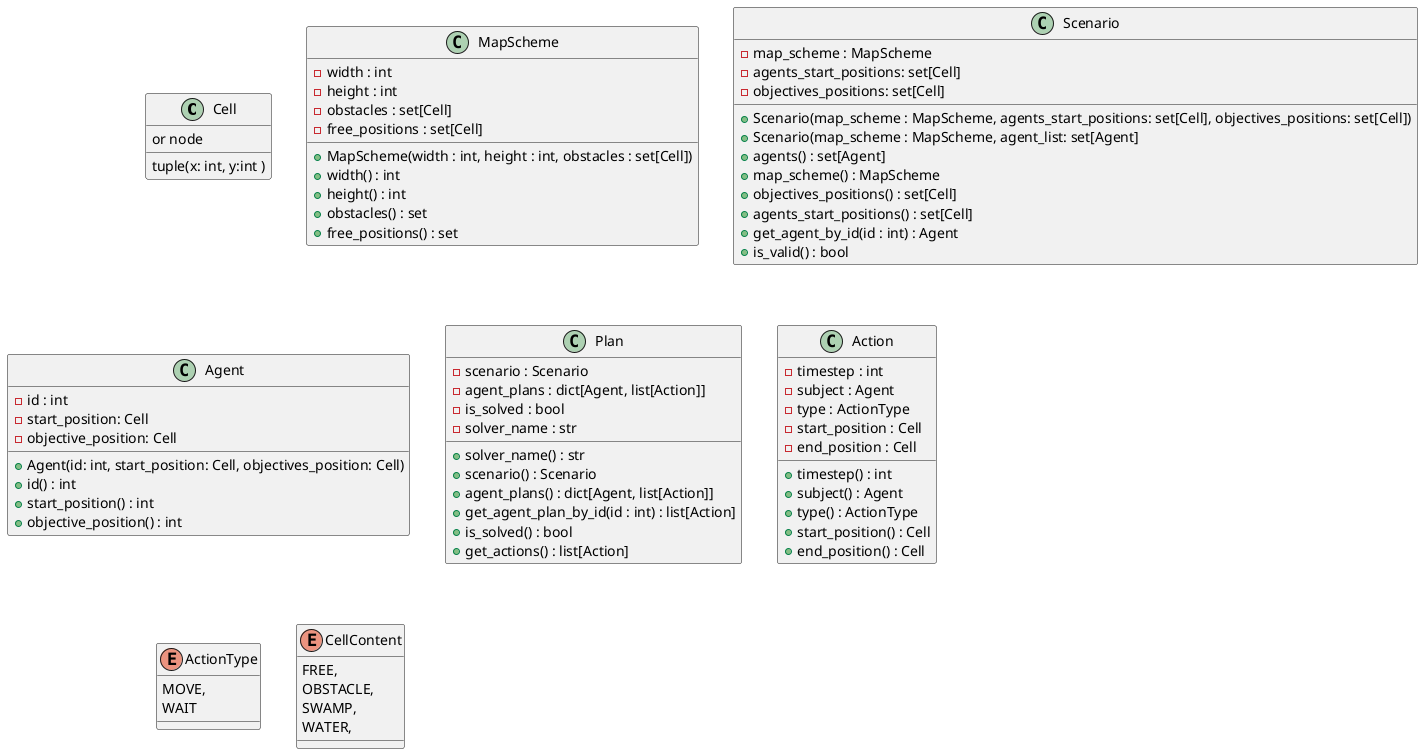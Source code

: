 @startuml

class Cell {
    tuple(x: int, y:int )
    or node
}

class MapScheme {
    - width : int
    - height : int
    - obstacles : set[Cell]
    - free_positions : set[Cell]
    'other sets for water, swamps and other types of content

    + MapScheme(width : int, height : int, obstacles : set[Cell])
    + width() : int
    + height() : int
    + obstacles() : set
    + free_positions() : set
}

class Scenario {
    - map_scheme : MapScheme
    - agents_start_positions: set[Cell]
    - objectives_positions: set[Cell]

    + Scenario(map_scheme : MapScheme, agents_start_positions: set[Cell], objectives_positions: set[Cell])
    + Scenario(map_scheme : MapScheme, agent_list: set[Agent]
    + agents() : set[Agent]
    + map_scheme() : MapScheme
    + objectives_positions() : set[Cell]
    + agents_start_positions() : set[Cell]
    + get_agent_by_id(id : int) : Agent
    + is_valid() : bool
}

class Agent {
    - id : int
    - start_position: Cell
    - objective_position: Cell

    + Agent(id: int, start_position: Cell, objectives_position: Cell)
    + id() : int
    + start_position() : int
    + objective_position() : int
}

class Plan {
    - scenario : Scenario
    - agent_plans : dict[Agent, list[Action]]
    - is_solved : bool
    - solver_name : str
    + solver_name() : str
    + scenario() : Scenario
    + agent_plans() : dict[Agent, list[Action]]
    + get_agent_plan_by_id(id : int) : list[Action]
    + is_solved() : bool
    + get_actions() : list[Action]
}

class Action {
    - timestep : int
    - subject : Agent
    - type : ActionType
    - start_position : Cell
    - end_position : Cell

    + timestep() : int
    + subject() : Agent
    + type() : ActionType
    + start_position() : Cell
    + end_position() : Cell
}

enum ActionType {
    MOVE,
    WAIT
}

' For the future
enum CellContent {
    FREE,
    OBSTACLE,
    SWAMP,
    WATER,
}

@enduml